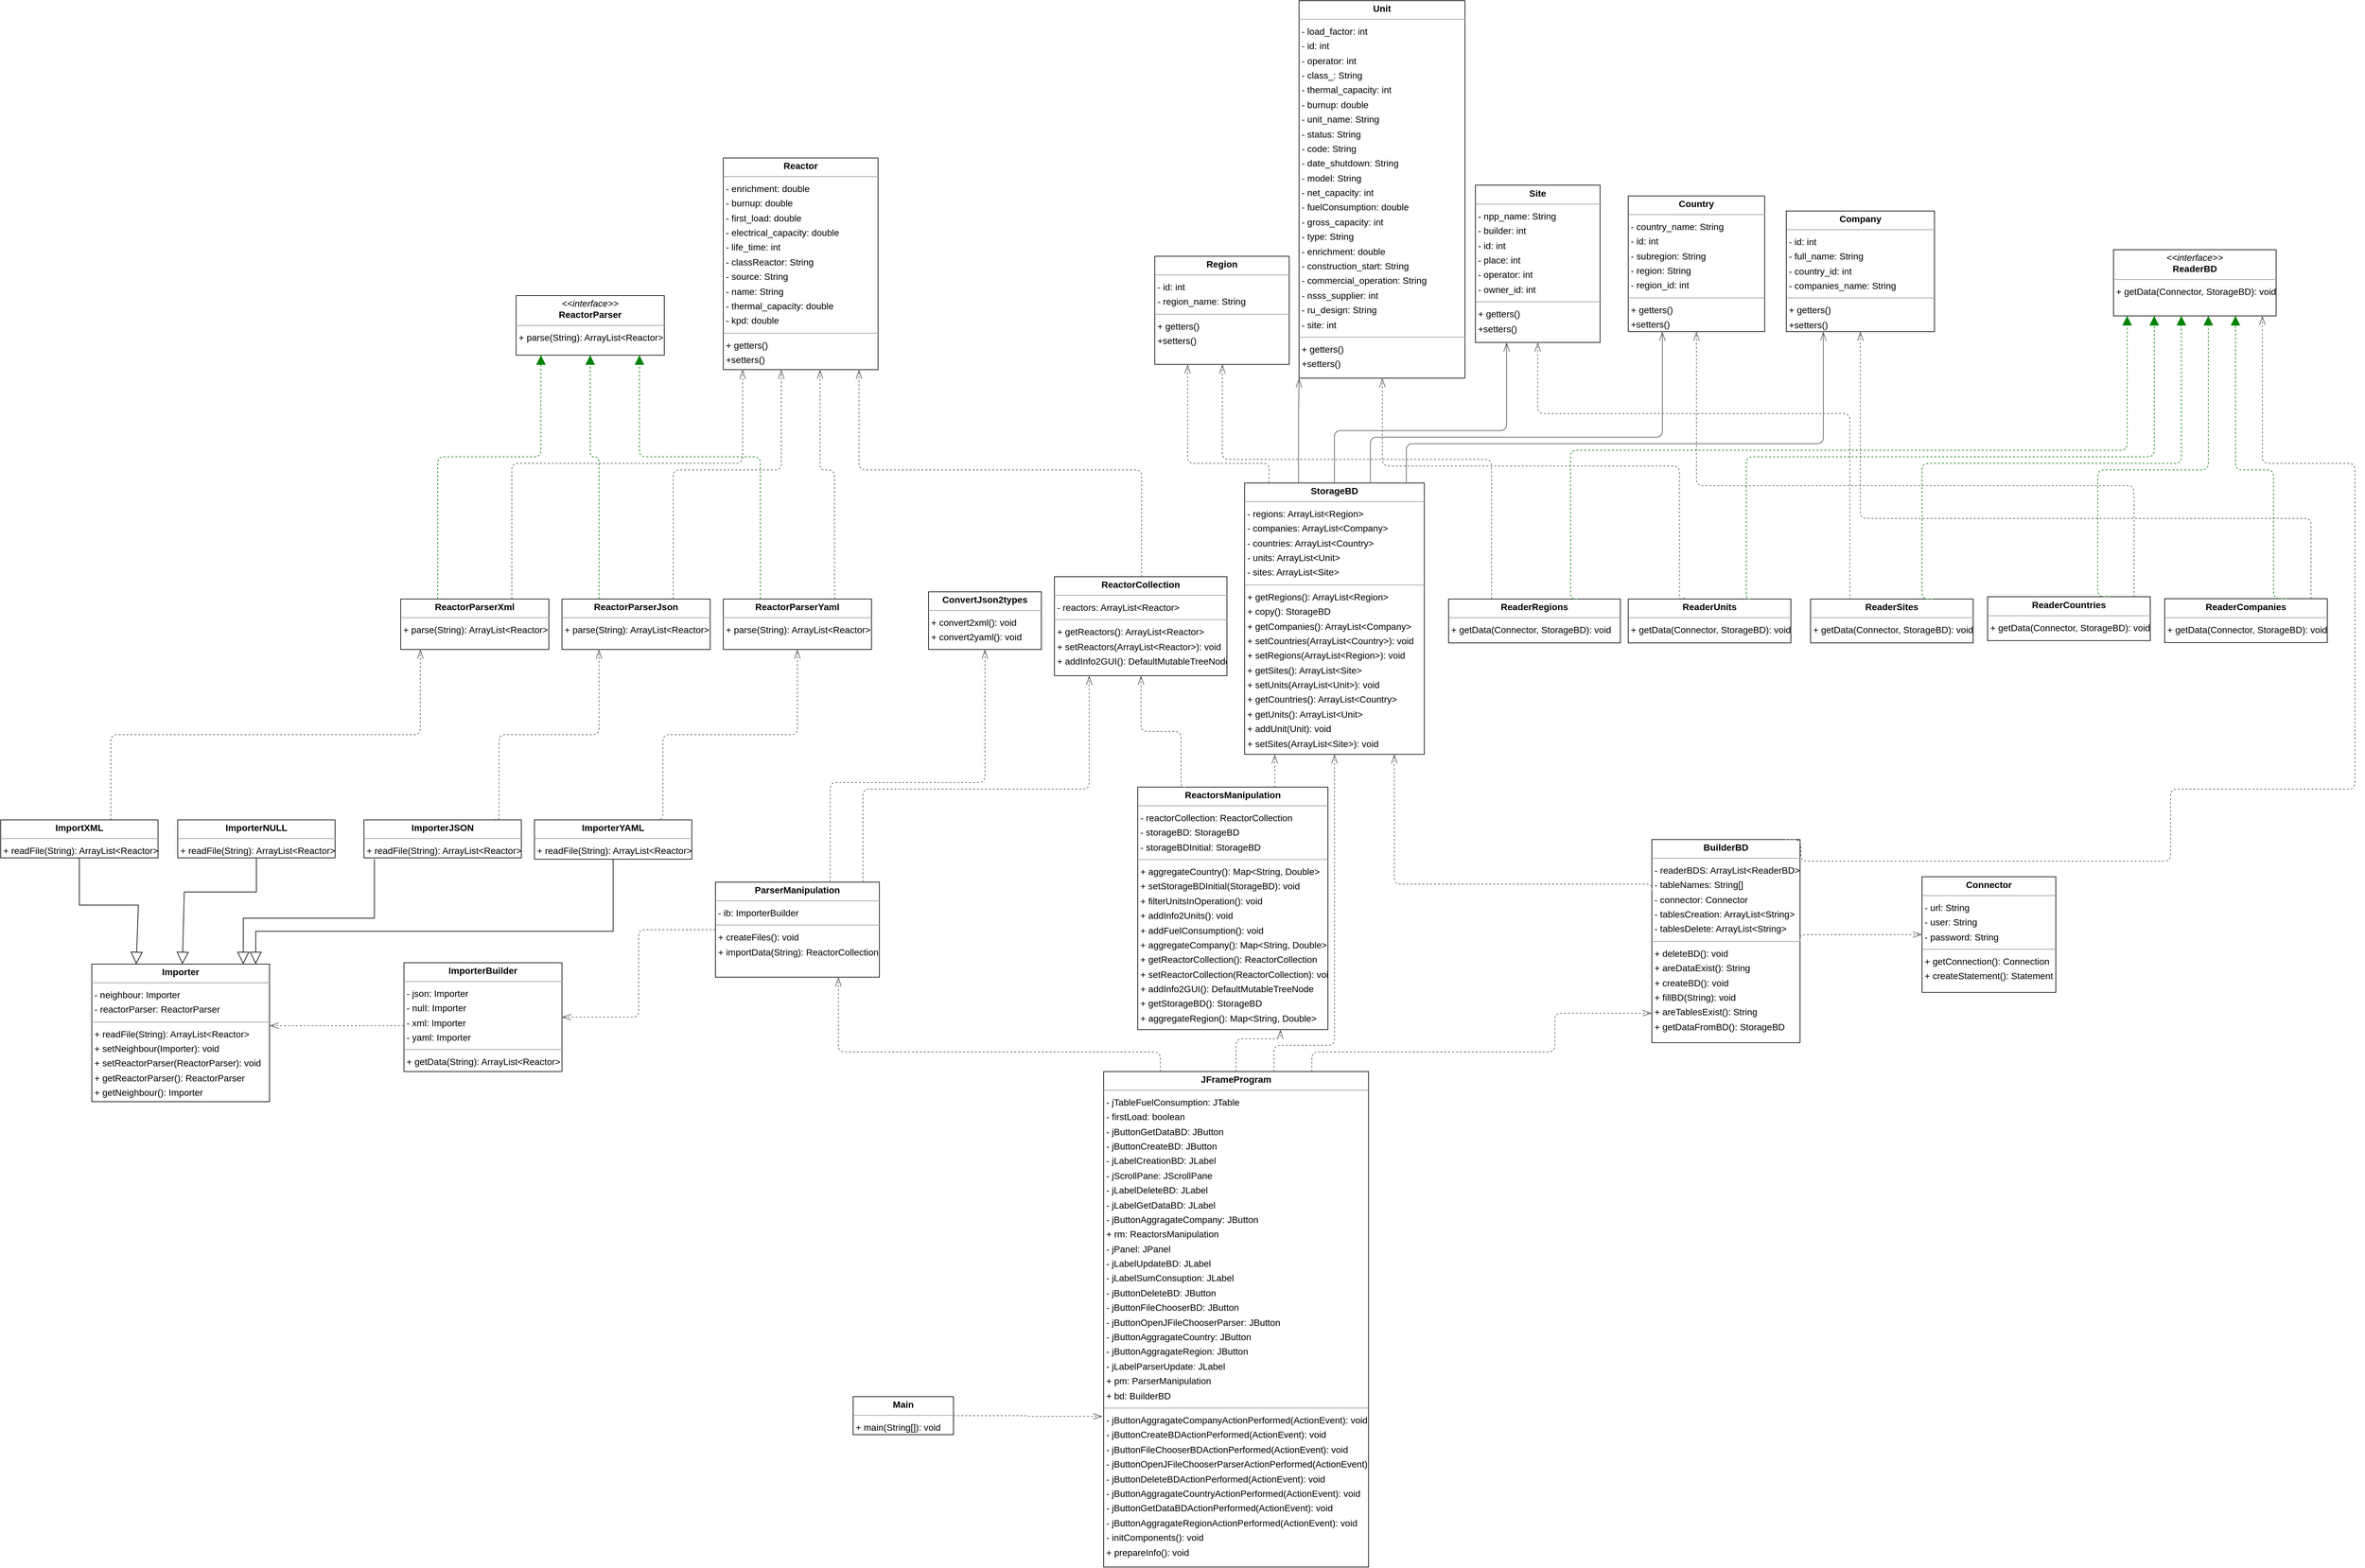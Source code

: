 <mxfile version="20.8.16" type="device"><diagram id="jEGUqI_RYxF84M_RP0Kh" name="Страница 1"><mxGraphModel dx="5100" dy="1270" grid="1" gridSize="10" guides="1" tooltips="1" connect="1" arrows="1" fold="1" page="0" pageScale="1" pageWidth="827" pageHeight="1169" background="none" math="0" shadow="0"><root><mxCell id="0"/><mxCell id="1" parent="0"/><mxCell id="node4" value="&lt;p style=&quot;margin:0px;margin-top:4px;text-align:center;&quot;&gt;&lt;b&gt;BuilderBD&lt;/b&gt;&lt;/p&gt;&lt;hr size=&quot;1&quot;/&gt;&lt;p style=&quot;margin:0 0 0 4px;line-height:1.6;&quot;&gt;- readerBDS: ArrayList&amp;lt;ReaderBD&amp;gt;&lt;br/&gt;- tableNames: String[]&lt;br/&gt;- connector: Connector&lt;br/&gt;- tablesCreation: ArrayList&amp;lt;String&amp;gt;&lt;br/&gt;- tablesDelete: ArrayList&amp;lt;String&amp;gt;&lt;/p&gt;&lt;hr size=&quot;1&quot;/&gt;&lt;p style=&quot;margin:0 0 0 4px;line-height:1.6;&quot;&gt;+ deleteBD(): void&lt;br/&gt;+ areDataExist(): String&lt;br/&gt;+ createBD(): void&lt;br/&gt;+ fillBD(String): void&lt;br/&gt;+ areTablesExist(): String&lt;br/&gt;+ getDataFromBD(): StorageBD&lt;/p&gt;" style="verticalAlign=top;align=left;overflow=fill;fontSize=14;fontFamily=Helvetica;html=1;rounded=0;shadow=0;comic=0;labelBackgroundColor=none;strokeWidth=1;" parent="1" vertex="1"><mxGeometry x="1758" y="2120" width="226" height="310" as="geometry"/></mxCell><mxCell id="node24" value="&lt;p style=&quot;margin:0px;margin-top:4px;text-align:center;&quot;&gt;&lt;b&gt;Company&lt;/b&gt;&lt;/p&gt;&lt;hr size=&quot;1&quot;&gt;&lt;p style=&quot;margin:0 0 0 4px;line-height:1.6;&quot;&gt;- id: int&lt;br&gt;- full_name: String&lt;br&gt;- country_id: int&lt;br&gt;- companies_name: String&lt;/p&gt;&lt;hr size=&quot;1&quot;&gt;&lt;p style=&quot;border-color: var(--border-color); margin: 0px 0px 0px 4px; line-height: 1.6;&quot;&gt;+ getters()&lt;/p&gt;&lt;p style=&quot;border-color: var(--border-color); margin: 0px 0px 0px 4px; line-height: 1.6;&quot;&gt;+setters()&lt;/p&gt;" style="verticalAlign=top;align=left;overflow=fill;fontSize=14;fontFamily=Helvetica;html=1;rounded=0;shadow=0;comic=0;labelBackgroundColor=none;strokeWidth=1;" parent="1" vertex="1"><mxGeometry x="1963" y="1161" width="226" height="184" as="geometry"/></mxCell><mxCell id="node3" value="&lt;p style=&quot;margin:0px;margin-top:4px;text-align:center;&quot;&gt;&lt;b&gt;Connector&lt;/b&gt;&lt;/p&gt;&lt;hr size=&quot;1&quot;/&gt;&lt;p style=&quot;margin:0 0 0 4px;line-height:1.6;&quot;&gt;- url: String&lt;br/&gt;- user: String&lt;br/&gt;- password: String&lt;/p&gt;&lt;hr size=&quot;1&quot;/&gt;&lt;p style=&quot;margin:0 0 0 4px;line-height:1.6;&quot;&gt;+ getConnection(): Connection&lt;br/&gt;+ createStatement(): Statement&lt;/p&gt;" style="verticalAlign=top;align=left;overflow=fill;fontSize=14;fontFamily=Helvetica;html=1;rounded=0;shadow=0;comic=0;labelBackgroundColor=none;strokeWidth=1;" parent="1" vertex="1"><mxGeometry x="2170" y="2176.75" width="204" height="176.5" as="geometry"/></mxCell><mxCell id="node9" value="&lt;p style=&quot;margin:0px;margin-top:4px;text-align:center;&quot;&gt;&lt;b&gt;ConvertJson2types&lt;/b&gt;&lt;/p&gt;&lt;hr size=&quot;1&quot;/&gt;&lt;p style=&quot;margin:0 0 0 4px;line-height:1.6;&quot;&gt;+ convert2xml(): void&lt;br/&gt;+ convert2yaml(): void&lt;/p&gt;" style="verticalAlign=top;align=left;overflow=fill;fontSize=14;fontFamily=Helvetica;html=1;rounded=0;shadow=0;comic=0;labelBackgroundColor=none;strokeWidth=1;" parent="1" vertex="1"><mxGeometry x="655" y="1742" width="172" height="88" as="geometry"/></mxCell><mxCell id="node22" value="&lt;p style=&quot;margin:0px;margin-top:4px;text-align:center;&quot;&gt;&lt;b&gt;Country&lt;/b&gt;&lt;/p&gt;&lt;hr size=&quot;1&quot;&gt;&lt;p style=&quot;margin:0 0 0 4px;line-height:1.6;&quot;&gt;- country_name: String&lt;br&gt;- id: int&lt;br&gt;- subregion: String&lt;br&gt;- region: String&lt;br&gt;- region_id: int&lt;/p&gt;&lt;hr size=&quot;1&quot;&gt;&lt;p style=&quot;border-color: var(--border-color); margin: 0px 0px 0px 4px; line-height: 1.6;&quot;&gt;+ getters()&lt;/p&gt;&lt;p style=&quot;border-color: var(--border-color); margin: 0px 0px 0px 4px; line-height: 1.6;&quot;&gt;+setters()&lt;/p&gt;" style="verticalAlign=top;align=left;overflow=fill;fontSize=14;fontFamily=Helvetica;html=1;rounded=0;shadow=0;comic=0;labelBackgroundColor=none;strokeWidth=1;" parent="1" vertex="1"><mxGeometry x="1722" y="1138" width="208" height="207" as="geometry"/></mxCell><mxCell id="node1" value="&lt;p style=&quot;margin:0px;margin-top:4px;text-align:center;&quot;&gt;&lt;b&gt;JFrameProgram&lt;/b&gt;&lt;/p&gt;&lt;hr size=&quot;1&quot;&gt;&lt;p style=&quot;margin:0 0 0 4px;line-height:1.6;&quot;&gt;- jTableFuelConsumption: JTable&lt;br&gt;- firstLoad: boolean&lt;br&gt;- jButtonGetDataBD: JButton&lt;br&gt;- jButtonCreateBD: JButton&lt;br&gt;- jLabelCreationBD: JLabel&lt;br&gt;- jScrollPane: JScrollPane&lt;br&gt;- jLabelDeleteBD: JLabel&lt;br&gt;- jLabelGetDataBD: JLabel&lt;br&gt;- jButtonAggragateCompany: JButton&lt;br&gt;+ rm: ReactorsManipulation&lt;br&gt;- jPanel: JPanel&lt;br&gt;- jLabelUpdateBD: JLabel&lt;br&gt;- jLabelSumConsuption: JLabel&lt;br&gt;- jButtonDeleteBD: JButton&lt;br&gt;- jButtonFileChooserBD: JButton&lt;br&gt;- jButtonOpenJFileChooserParser: JButton&lt;br&gt;- jButtonAggragateCountry: JButton&lt;br&gt;- jButtonAggragateRegion: JButton&lt;br&gt;- jLabelParserUpdate: JLabel&lt;br&gt;+ pm: ParserManipulation&lt;br&gt;+ bd: BuilderBD&lt;/p&gt;&lt;hr size=&quot;1&quot;&gt;&lt;p style=&quot;margin:0 0 0 4px;line-height:1.6;&quot;&gt;- jButtonAggragateCompanyActionPerformed(ActionEvent): void&lt;br&gt;- jButtonCreateBDActionPerformed(ActionEvent): void&lt;br&gt;- jButtonFileChooserBDActionPerformed(ActionEvent): void&lt;br&gt;- jButtonOpenJFileChooserParserActionPerformed(ActionEvent): void&lt;br&gt;- jButtonDeleteBDActionPerformed(ActionEvent): void&lt;br&gt;- jButtonAggragateCountryActionPerformed(ActionEvent): void&lt;br&gt;- jButtonGetDataBDActionPerformed(ActionEvent): void&lt;br&gt;- jButtonAggragateRegionActionPerformed(ActionEvent): void&lt;br&gt;- initComponents(): void&lt;br&gt;+ prepareInfo(): void&lt;/p&gt;" style="verticalAlign=top;align=left;overflow=fill;fontSize=14;fontFamily=Helvetica;html=1;rounded=0;shadow=0;comic=0;labelBackgroundColor=none;strokeWidth=1;" parent="1" vertex="1"><mxGeometry x="922" y="2474" width="404" height="756" as="geometry"/></mxCell><mxCell id="node0" value="&lt;p style=&quot;margin:0px;margin-top:4px;text-align:center;&quot;&gt;&lt;b&gt;Main&lt;/b&gt;&lt;/p&gt;&lt;hr size=&quot;1&quot;/&gt;&lt;p style=&quot;margin:0 0 0 4px;line-height:1.6;&quot;&gt;+ main(String[]): void&lt;/p&gt;" style="verticalAlign=top;align=left;overflow=fill;fontSize=14;fontFamily=Helvetica;html=1;rounded=0;shadow=0;comic=0;labelBackgroundColor=none;strokeWidth=1;" parent="1" vertex="1"><mxGeometry x="540" y="2970" width="153" height="58" as="geometry"/></mxCell><mxCell id="pfqDNQu1r2BcTJ3Sh5ZF-16" style="html=1;rounded=1;edgeStyle=orthogonalEdgeStyle;dashed=1;startArrow=none;endArrow=openThin;endSize=12;strokeColor=#595959;" edge="1" parent="1" source="node2" target="pfqDNQu1r2BcTJ3Sh5ZF-3"><mxGeometry relative="1" as="geometry"/></mxCell><mxCell id="node2" value="&lt;p style=&quot;border-color: var(--border-color); margin: 4px 0px 0px; text-align: center;&quot;&gt;&lt;b style=&quot;border-color: var(--border-color);&quot;&gt;ParserManipulation&lt;/b&gt;&lt;/p&gt;&lt;hr style=&quot;border-color: var(--border-color);&quot; size=&quot;1&quot;&gt;&lt;p style=&quot;border-color: var(--border-color); margin: 0px 0px 0px 4px; line-height: 1.6;&quot;&gt;- ib: ImporterBuilder&lt;/p&gt;&lt;hr style=&quot;border-color: var(--border-color);&quot; size=&quot;1&quot;&gt;&lt;p style=&quot;border-color: var(--border-color); margin: 0px 0px 0px 4px; line-height: 1.6;&quot;&gt;+ createFiles(): void&lt;br style=&quot;border-color: var(--border-color);&quot;&gt;+ importData(String): ReactorCollection&lt;/p&gt;" style="verticalAlign=top;align=left;overflow=fill;fontSize=14;fontFamily=Helvetica;html=1;rounded=0;shadow=0;comic=0;labelBackgroundColor=none;strokeWidth=1;" parent="1" vertex="1"><mxGeometry x="330" y="2185" width="250" height="145" as="geometry"/></mxCell><mxCell id="node19" value="&lt;p style=&quot;margin:0px;margin-top:4px;text-align:center;&quot;&gt;&lt;b&gt;Reactor&lt;/b&gt;&lt;/p&gt;&lt;hr size=&quot;1&quot;&gt;&lt;p style=&quot;margin:0 0 0 4px;line-height:1.6;&quot;&gt;- enrichment: double&lt;br&gt;- burnup: double&lt;br&gt;- first_load: double&lt;br&gt;- electrical_capacity: double&lt;br&gt;- life_time: int&lt;br&gt;- classReactor: String&lt;br&gt;- source: String&lt;br&gt;- name: String&lt;br&gt;- thermal_capacity: double&lt;br&gt;- kpd: double&lt;/p&gt;&lt;hr size=&quot;1&quot;&gt;&lt;p style=&quot;border-color: var(--border-color); margin: 0px 0px 0px 4px; line-height: 1.6;&quot;&gt;+ getters()&lt;/p&gt;&lt;p style=&quot;border-color: var(--border-color); margin: 0px 0px 0px 4px; line-height: 1.6;&quot;&gt;+setters()&lt;/p&gt;" style="verticalAlign=top;align=left;overflow=fill;fontSize=14;fontFamily=Helvetica;html=1;rounded=0;shadow=0;comic=0;labelBackgroundColor=none;strokeWidth=1;" parent="1" vertex="1"><mxGeometry x="342" y="1080" width="236" height="323" as="geometry"/></mxCell><mxCell id="node11" value="&lt;p style=&quot;margin:0px;margin-top:4px;text-align:center;&quot;&gt;&lt;b&gt;ReactorCollection&lt;/b&gt;&lt;/p&gt;&lt;hr size=&quot;1&quot;/&gt;&lt;p style=&quot;margin:0 0 0 4px;line-height:1.6;&quot;&gt;- reactors: ArrayList&amp;lt;Reactor&amp;gt;&lt;/p&gt;&lt;hr size=&quot;1&quot;/&gt;&lt;p style=&quot;margin:0 0 0 4px;line-height:1.6;&quot;&gt;+ getReactors(): ArrayList&amp;lt;Reactor&amp;gt;&lt;br/&gt;+ setReactors(ArrayList&amp;lt;Reactor&amp;gt;): void&lt;br/&gt;+ addInfo2GUI(): DefaultMutableTreeNode&lt;/p&gt;" style="verticalAlign=top;align=left;overflow=fill;fontSize=14;fontFamily=Helvetica;html=1;rounded=0;shadow=0;comic=0;labelBackgroundColor=none;strokeWidth=1;" parent="1" vertex="1"><mxGeometry x="847" y="1719" width="263" height="151" as="geometry"/></mxCell><mxCell id="node5" value="&lt;p style=&quot;margin:0px;margin-top:4px;text-align:center;&quot;&gt;&lt;i&gt;&amp;lt;&amp;lt;interface&amp;gt;&amp;gt;&lt;/i&gt;&lt;br/&gt;&lt;b&gt;ReactorParser&lt;/b&gt;&lt;/p&gt;&lt;hr size=&quot;1&quot;/&gt;&lt;p style=&quot;margin:0 0 0 4px;line-height:1.6;&quot;&gt;+ parse(String): ArrayList&amp;lt;Reactor&amp;gt;&lt;/p&gt;" style="verticalAlign=top;align=left;overflow=fill;fontSize=14;fontFamily=Helvetica;html=1;rounded=0;shadow=0;comic=0;labelBackgroundColor=none;strokeWidth=1;" parent="1" vertex="1"><mxGeometry x="26" y="1290" width="226" height="91" as="geometry"/></mxCell><mxCell id="node8" value="&lt;p style=&quot;margin:0px;margin-top:4px;text-align:center;&quot;&gt;&lt;b&gt;ReactorParserJson&lt;/b&gt;&lt;/p&gt;&lt;hr size=&quot;1&quot;/&gt;&lt;p style=&quot;margin:0 0 0 4px;line-height:1.6;&quot;&gt;+ parse(String): ArrayList&amp;lt;Reactor&amp;gt;&lt;/p&gt;" style="verticalAlign=top;align=left;overflow=fill;fontSize=14;fontFamily=Helvetica;html=1;rounded=0;shadow=0;comic=0;labelBackgroundColor=none;strokeWidth=1;" parent="1" vertex="1"><mxGeometry x="96" y="1753" width="226" height="77" as="geometry"/></mxCell><mxCell id="node7" value="&lt;p style=&quot;margin:0px;margin-top:4px;text-align:center;&quot;&gt;&lt;b&gt;ReactorParserXml&lt;/b&gt;&lt;/p&gt;&lt;hr size=&quot;1&quot;/&gt;&lt;p style=&quot;margin:0 0 0 4px;line-height:1.6;&quot;&gt;+ parse(String): ArrayList&amp;lt;Reactor&amp;gt;&lt;/p&gt;" style="verticalAlign=top;align=left;overflow=fill;fontSize=14;fontFamily=Helvetica;html=1;rounded=0;shadow=0;comic=0;labelBackgroundColor=none;strokeWidth=1;" parent="1" vertex="1"><mxGeometry x="-150" y="1753" width="226" height="77" as="geometry"/></mxCell><mxCell id="node6" value="&lt;p style=&quot;margin:0px;margin-top:4px;text-align:center;&quot;&gt;&lt;b&gt;ReactorParserYaml&lt;/b&gt;&lt;/p&gt;&lt;hr size=&quot;1&quot;/&gt;&lt;p style=&quot;margin:0 0 0 4px;line-height:1.6;&quot;&gt;+ parse(String): ArrayList&amp;lt;Reactor&amp;gt;&lt;/p&gt;" style="verticalAlign=top;align=left;overflow=fill;fontSize=14;fontFamily=Helvetica;html=1;rounded=0;shadow=0;comic=0;labelBackgroundColor=none;strokeWidth=1;" parent="1" vertex="1"><mxGeometry x="342" y="1753" width="226" height="77" as="geometry"/></mxCell><mxCell id="node10" value="&lt;p style=&quot;margin:0px;margin-top:4px;text-align:center;&quot;&gt;&lt;b&gt;ReactorsManipulation&lt;/b&gt;&lt;/p&gt;&lt;hr size=&quot;1&quot;/&gt;&lt;p style=&quot;margin:0 0 0 4px;line-height:1.6;&quot;&gt;- reactorCollection: ReactorCollection&lt;br/&gt;- storageBD: StorageBD&lt;br/&gt;- storageBDInitial: StorageBD&lt;/p&gt;&lt;hr size=&quot;1&quot;/&gt;&lt;p style=&quot;margin:0 0 0 4px;line-height:1.6;&quot;&gt;+ aggregateCountry(): Map&amp;lt;String, Double&amp;gt;&lt;br/&gt;+ setStorageBDInitial(StorageBD): void&lt;br/&gt;+ filterUnitsInOperation(): void&lt;br/&gt;+ addInfo2Units(): void&lt;br/&gt;+ addFuelConsumption(): void&lt;br/&gt;+ aggregateCompany(): Map&amp;lt;String, Double&amp;gt;&lt;br/&gt;+ getReactorCollection(): ReactorCollection&lt;br/&gt;+ setReactorCollection(ReactorCollection): void&lt;br/&gt;+ addInfo2GUI(): DefaultMutableTreeNode&lt;br/&gt;+ getStorageBD(): StorageBD&lt;br/&gt;+ aggregateRegion(): Map&amp;lt;String, Double&amp;gt;&lt;/p&gt;" style="verticalAlign=top;align=left;overflow=fill;fontSize=14;fontFamily=Helvetica;html=1;rounded=0;shadow=0;comic=0;labelBackgroundColor=none;strokeWidth=1;" parent="1" vertex="1"><mxGeometry x="974" y="2040" width="290" height="370" as="geometry"/></mxCell><mxCell id="node16" value="&lt;p style=&quot;margin:0px;margin-top:4px;text-align:center;&quot;&gt;&lt;i&gt;&amp;lt;&amp;lt;interface&amp;gt;&amp;gt;&lt;/i&gt;&lt;br/&gt;&lt;b&gt;ReaderBD&lt;/b&gt;&lt;/p&gt;&lt;hr size=&quot;1&quot;/&gt;&lt;p style=&quot;margin:0 0 0 4px;line-height:1.6;&quot;&gt;+ getData(Connector, StorageBD): void&lt;/p&gt;" style="verticalAlign=top;align=left;overflow=fill;fontSize=14;fontFamily=Helvetica;html=1;rounded=0;shadow=0;comic=0;labelBackgroundColor=none;strokeWidth=1;" parent="1" vertex="1"><mxGeometry x="2462" y="1220" width="248" height="101" as="geometry"/></mxCell><mxCell id="xd_C0-jMYsEEZgT_6Dw0-5" style="html=1;rounded=1;edgeStyle=orthogonalEdgeStyle;dashed=1;startArrow=none;endArrow=openThin;endSize=12;strokeColor=#595959;exitX=0.900;exitY=0.000;exitDx=0;exitDy=0;" parent="1" source="node14" target="node24" edge="1"><mxGeometry relative="1" as="geometry"><Array as="points"><mxPoint x="2763" y="1630"/><mxPoint x="2076" y="1630"/></Array></mxGeometry></mxCell><mxCell id="node14" value="&lt;p style=&quot;margin:0px;margin-top:4px;text-align:center;&quot;&gt;&lt;b&gt;ReaderCompanies&lt;/b&gt;&lt;/p&gt;&lt;hr size=&quot;1&quot;/&gt;&lt;p style=&quot;margin:0 0 0 4px;line-height:1.6;&quot;&gt;+ getData(Connector, StorageBD): void&lt;/p&gt;" style="verticalAlign=top;align=left;overflow=fill;fontSize=14;fontFamily=Helvetica;html=1;rounded=0;shadow=0;comic=0;labelBackgroundColor=none;strokeWidth=1;" parent="1" vertex="1"><mxGeometry x="2540" y="1752.5" width="248" height="67" as="geometry"/></mxCell><mxCell id="xd_C0-jMYsEEZgT_6Dw0-4" style="html=1;rounded=1;edgeStyle=orthogonalEdgeStyle;dashed=1;startArrow=none;endArrow=openThin;endSize=12;strokeColor=#595959;exitX=0.900;exitY=0.000;exitDx=0;exitDy=0;" parent="1" source="node15" target="node22" edge="1"><mxGeometry relative="1" as="geometry"><Array as="points"><mxPoint x="2493" y="1580"/><mxPoint x="1826" y="1580"/></Array></mxGeometry></mxCell><mxCell id="node15" value="&lt;p style=&quot;margin:0px;margin-top:4px;text-align:center;&quot;&gt;&lt;b&gt;ReaderCountries&lt;/b&gt;&lt;/p&gt;&lt;hr size=&quot;1&quot;/&gt;&lt;p style=&quot;margin:0 0 0 4px;line-height:1.6;&quot;&gt;+ getData(Connector, StorageBD): void&lt;/p&gt;" style="verticalAlign=top;align=left;overflow=fill;fontSize=14;fontFamily=Helvetica;html=1;rounded=0;shadow=0;comic=0;labelBackgroundColor=none;strokeWidth=1;" parent="1" vertex="1"><mxGeometry x="2270" y="1749.5" width="248" height="67" as="geometry"/></mxCell><mxCell id="xd_C0-jMYsEEZgT_6Dw0-1" style="html=1;rounded=1;edgeStyle=orthogonalEdgeStyle;dashed=1;startArrow=none;endArrow=openThin;endSize=12;strokeColor=#595959;exitX=0.25;exitY=0;exitDx=0;exitDy=0;" parent="1" source="node13" target="node21" edge="1"><mxGeometry relative="1" as="geometry"><Array as="points"><mxPoint x="1513" y="1540"/><mxPoint x="1103" y="1540"/></Array></mxGeometry></mxCell><mxCell id="node13" value="&lt;p style=&quot;margin:0px;margin-top:4px;text-align:center;&quot;&gt;&lt;b&gt;ReaderRegions&lt;/b&gt;&lt;/p&gt;&lt;hr size=&quot;1&quot;/&gt;&lt;p style=&quot;margin:0 0 0 4px;line-height:1.6;&quot;&gt;+ getData(Connector, StorageBD): void&lt;/p&gt;" style="verticalAlign=top;align=left;overflow=fill;fontSize=14;fontFamily=Helvetica;html=1;rounded=0;shadow=0;comic=0;labelBackgroundColor=none;strokeWidth=1;" parent="1" vertex="1"><mxGeometry x="1448" y="1753" width="262" height="67" as="geometry"/></mxCell><mxCell id="xd_C0-jMYsEEZgT_6Dw0-3" style="html=1;rounded=1;edgeStyle=orthogonalEdgeStyle;dashed=1;startArrow=none;endArrow=openThin;endSize=12;strokeColor=#595959;exitX=0.25;exitY=0;exitDx=0;exitDy=0;" parent="1" source="node17" target="node23" edge="1"><mxGeometry relative="1" as="geometry"><Array as="points"><mxPoint x="2060" y="1753"/><mxPoint x="2060" y="1470"/><mxPoint x="1584" y="1470"/></Array></mxGeometry></mxCell><mxCell id="node17" value="&lt;p style=&quot;margin:0px;margin-top:4px;text-align:center;&quot;&gt;&lt;b&gt;ReaderSites&lt;/b&gt;&lt;/p&gt;&lt;hr size=&quot;1&quot;/&gt;&lt;p style=&quot;margin:0 0 0 4px;line-height:1.6;&quot;&gt;+ getData(Connector, StorageBD): void&lt;/p&gt;" style="verticalAlign=top;align=left;overflow=fill;fontSize=14;fontFamily=Helvetica;html=1;rounded=0;shadow=0;comic=0;labelBackgroundColor=none;strokeWidth=1;" parent="1" vertex="1"><mxGeometry x="2000" y="1753" width="248" height="67" as="geometry"/></mxCell><mxCell id="xd_C0-jMYsEEZgT_6Dw0-2" style="html=1;rounded=1;edgeStyle=orthogonalEdgeStyle;dashed=1;startArrow=none;endArrow=openThin;endSize=12;strokeColor=#595959;exitX=0.343;exitY=-0.037;exitDx=0;exitDy=0;exitPerimeter=0;" parent="1" source="node18" target="node20" edge="1"><mxGeometry relative="1" as="geometry"><Array as="points"><mxPoint x="1807" y="1753"/><mxPoint x="1800" y="1753"/><mxPoint x="1800" y="1550"/><mxPoint x="1347" y="1550"/></Array></mxGeometry></mxCell><mxCell id="node18" value="&lt;p style=&quot;margin:0px;margin-top:4px;text-align:center;&quot;&gt;&lt;b&gt;ReaderUnits&lt;/b&gt;&lt;/p&gt;&lt;hr size=&quot;1&quot;/&gt;&lt;p style=&quot;margin:0 0 0 4px;line-height:1.6;&quot;&gt;+ getData(Connector, StorageBD): void&lt;/p&gt;" style="verticalAlign=top;align=left;overflow=fill;fontSize=14;fontFamily=Helvetica;html=1;rounded=0;shadow=0;comic=0;labelBackgroundColor=none;strokeWidth=1;" parent="1" vertex="1"><mxGeometry x="1722" y="1753" width="248" height="67" as="geometry"/></mxCell><mxCell id="node21" value="&lt;p style=&quot;margin:0px;margin-top:4px;text-align:center;&quot;&gt;&lt;b&gt;Region&lt;/b&gt;&lt;/p&gt;&lt;hr size=&quot;1&quot;&gt;&lt;p style=&quot;margin:0 0 0 4px;line-height:1.6;&quot;&gt;- id: int&lt;br&gt;- region_name: String&lt;/p&gt;&lt;hr size=&quot;1&quot;&gt;&lt;p style=&quot;border-color: var(--border-color); margin: 0px 0px 0px 4px; line-height: 1.6;&quot;&gt;+ getters()&lt;/p&gt;&lt;p style=&quot;border-color: var(--border-color); margin: 0px 0px 0px 4px; line-height: 1.6;&quot;&gt;+setters()&lt;/p&gt;" style="verticalAlign=top;align=left;overflow=fill;fontSize=14;fontFamily=Helvetica;html=1;rounded=0;shadow=0;comic=0;labelBackgroundColor=none;strokeWidth=1;" parent="1" vertex="1"><mxGeometry x="1000" y="1230" width="205" height="165" as="geometry"/></mxCell><mxCell id="node23" value="&lt;p style=&quot;margin:0px;margin-top:4px;text-align:center;&quot;&gt;&lt;b&gt;Site&lt;/b&gt;&lt;/p&gt;&lt;hr size=&quot;1&quot;&gt;&lt;p style=&quot;margin:0 0 0 4px;line-height:1.6;&quot;&gt;- npp_name: String&lt;br&gt;- builder: int&lt;br&gt;- id: int&lt;br&gt;- place: int&lt;br&gt;- operator: int&lt;br&gt;- owner_id: int&lt;/p&gt;&lt;hr size=&quot;1&quot;&gt;&lt;p style=&quot;border-color: var(--border-color); margin: 0px 0px 0px 4px; line-height: 1.6;&quot;&gt;+ getters()&lt;/p&gt;&lt;p style=&quot;border-color: var(--border-color); margin: 0px 0px 0px 4px; line-height: 1.6;&quot;&gt;+setters()&lt;/p&gt;" style="verticalAlign=top;align=left;overflow=fill;fontSize=14;fontFamily=Helvetica;html=1;rounded=0;shadow=0;comic=0;labelBackgroundColor=none;strokeWidth=1;" parent="1" vertex="1"><mxGeometry x="1489" y="1121.5" width="190" height="240" as="geometry"/></mxCell><mxCell id="node12" value="&lt;p style=&quot;margin:0px;margin-top:4px;text-align:center;&quot;&gt;&lt;b&gt;StorageBD&lt;/b&gt;&lt;/p&gt;&lt;hr size=&quot;1&quot;/&gt;&lt;p style=&quot;margin:0 0 0 4px;line-height:1.6;&quot;&gt;- regions: ArrayList&amp;lt;Region&amp;gt;&lt;br/&gt;- companies: ArrayList&amp;lt;Company&amp;gt;&lt;br/&gt;- countries: ArrayList&amp;lt;Country&amp;gt;&lt;br/&gt;- units: ArrayList&amp;lt;Unit&amp;gt;&lt;br/&gt;- sites: ArrayList&amp;lt;Site&amp;gt;&lt;/p&gt;&lt;hr size=&quot;1&quot;/&gt;&lt;p style=&quot;margin:0 0 0 4px;line-height:1.6;&quot;&gt;+ getRegions(): ArrayList&amp;lt;Region&amp;gt;&lt;br/&gt;+ copy(): StorageBD&lt;br/&gt;+ getCompanies(): ArrayList&amp;lt;Company&amp;gt;&lt;br/&gt;+ setCountries(ArrayList&amp;lt;Country&amp;gt;): void&lt;br/&gt;+ setRegions(ArrayList&amp;lt;Region&amp;gt;): void&lt;br/&gt;+ getSites(): ArrayList&amp;lt;Site&amp;gt;&lt;br/&gt;+ setUnits(ArrayList&amp;lt;Unit&amp;gt;): void&lt;br/&gt;+ getCountries(): ArrayList&amp;lt;Country&amp;gt;&lt;br/&gt;+ getUnits(): ArrayList&amp;lt;Unit&amp;gt;&lt;br/&gt;+ addUnit(Unit): void&lt;br/&gt;+ setSites(ArrayList&amp;lt;Site&amp;gt;): void&lt;br/&gt;+ setCompanies(ArrayList&amp;lt;Company&amp;gt;): void&lt;/p&gt;" style="verticalAlign=top;align=left;overflow=fill;fontSize=14;fontFamily=Helvetica;html=1;rounded=0;shadow=0;comic=0;labelBackgroundColor=none;strokeWidth=1;" parent="1" vertex="1"><mxGeometry x="1137" y="1576" width="274" height="414" as="geometry"/></mxCell><mxCell id="node20" value="&lt;p style=&quot;margin:0px;margin-top:4px;text-align:center;&quot;&gt;&lt;b&gt;Unit&lt;/b&gt;&lt;/p&gt;&lt;hr size=&quot;1&quot;&gt;&lt;p style=&quot;margin:0 0 0 4px;line-height:1.6;&quot;&gt;- load_factor: int&lt;br&gt;- id: int&lt;br&gt;- operator: int&lt;br&gt;- class_: String&lt;br&gt;- thermal_capacity: int&lt;br&gt;- burnup: double&lt;br&gt;- unit_name: String&lt;br&gt;- status: String&lt;br&gt;- code: String&lt;br&gt;- date_shutdown: String&lt;br&gt;- model: String&lt;br&gt;- net_capacity: int&lt;br&gt;- fuelConsumption: double&lt;br&gt;- gross_capacity: int&lt;br&gt;- type: String&lt;br&gt;- enrichment: double&lt;br&gt;- construction_start: String&lt;br&gt;- commercial_operation: String&lt;br&gt;- nsss_supplier: int&lt;br&gt;- ru_design: String&lt;br&gt;- site: int&lt;/p&gt;&lt;hr size=&quot;1&quot;&gt;&lt;p style=&quot;margin:0 0 0 4px;line-height:1.6;&quot;&gt;+ getters()&lt;/p&gt;&lt;p style=&quot;margin:0 0 0 4px;line-height:1.6;&quot;&gt;+setters()&lt;/p&gt;" style="verticalAlign=top;align=left;overflow=fill;fontSize=14;fontFamily=Helvetica;html=1;rounded=0;shadow=0;comic=0;labelBackgroundColor=none;strokeWidth=1;" parent="1" vertex="1"><mxGeometry x="1220" y="840" width="253" height="576" as="geometry"/></mxCell><mxCell id="edge45" value="" style="html=1;rounded=1;edgeStyle=orthogonalEdgeStyle;dashed=1;startArrow=none;endArrow=openThin;endSize=12;strokeColor=#595959;exitX=1;exitY=0.5;exitDx=0;exitDy=0;entryX=0;entryY=0.5;entryDx=0;entryDy=0;" parent="1" source="node4" target="node3" edge="1"><mxGeometry width="50" height="50" relative="1" as="geometry"><Array as="points"><mxPoint x="2140" y="2265"/><mxPoint x="2140" y="2265"/></Array></mxGeometry></mxCell><mxCell id="edge25" value="" style="html=1;rounded=1;edgeStyle=orthogonalEdgeStyle;dashed=1;startArrow=none;endArrow=openThin;endSize=12;strokeColor=#595959;exitX=0.900;exitY=0.000;exitDx=0;exitDy=0;" parent="1" source="node4" target="node16" edge="1"><mxGeometry width="50" height="50" relative="1" as="geometry"><Array as="points"><mxPoint x="1985" y="2153"/><mxPoint x="2549" y="2153"/><mxPoint x="2549" y="2043"/><mxPoint x="2830" y="2043"/><mxPoint x="2830" y="1546"/><mxPoint x="2689" y="1546"/></Array></mxGeometry></mxCell><mxCell id="edge38" value="" style="html=1;rounded=1;edgeStyle=orthogonalEdgeStyle;dashed=1;startArrow=none;endArrow=openThin;endSize=12;strokeColor=#595959;exitX=0;exitY=0.25;exitDx=0;exitDy=0;entryX=0.833;entryY=1.000;entryDx=0;entryDy=0;" parent="1" source="node4" target="node12" edge="1"><mxGeometry width="50" height="50" relative="1" as="geometry"><Array as="points"><mxPoint x="1365" y="2188"/></Array></mxGeometry></mxCell><mxCell id="edge34" value="" style="html=1;rounded=1;edgeStyle=orthogonalEdgeStyle;dashed=1;startArrow=none;endArrow=openThin;endSize=12;strokeColor=#595959;exitX=0.786;exitY=0.000;exitDx=0;exitDy=0;" parent="1" source="node1" edge="1"><mxGeometry width="50" height="50" relative="1" as="geometry"><Array as="points"><mxPoint x="1240" y="2444"/><mxPoint x="1610" y="2444"/><mxPoint x="1610" y="2385"/></Array><mxPoint x="1758" y="2385" as="targetPoint"/></mxGeometry></mxCell><mxCell id="edge44" value="" style="html=1;rounded=1;edgeStyle=orthogonalEdgeStyle;dashed=1;startArrow=none;endArrow=openThin;endSize=12;strokeColor=#595959;exitX=0.214;exitY=0.000;exitDx=0;exitDy=0;entryX=0.750;entryY=1.000;entryDx=0;entryDy=0;" parent="1" source="node1" target="node2" edge="1"><mxGeometry width="50" height="50" relative="1" as="geometry"><Array as="points"><mxPoint x="1008" y="2444"/><mxPoint x="518" y="2444"/></Array></mxGeometry></mxCell><mxCell id="edge37" value="" style="html=1;rounded=1;edgeStyle=orthogonalEdgeStyle;dashed=1;startArrow=none;endArrow=openThin;endSize=12;strokeColor=#595959;exitX=0.500;exitY=0.000;exitDx=0;exitDy=0;entryX=0.750;entryY=1.000;entryDx=0;entryDy=0;" parent="1" source="node1" target="node10" edge="1"><mxGeometry width="50" height="50" relative="1" as="geometry"><Array as="points"><mxPoint x="1124" y="2424"/><mxPoint x="1191" y="2424"/></Array></mxGeometry></mxCell><mxCell id="edge14" value="" style="html=1;rounded=1;edgeStyle=orthogonalEdgeStyle;dashed=1;startArrow=none;endArrow=openThin;endSize=12;strokeColor=#595959;exitX=0.643;exitY=0.000;exitDx=0;exitDy=0;entryX=0.500;entryY=1.000;entryDx=0;entryDy=0;" parent="1" source="node1" target="node12" edge="1"><mxGeometry width="50" height="50" relative="1" as="geometry"><Array as="points"><mxPoint x="1181" y="2434"/><mxPoint x="1274" y="2434"/></Array></mxGeometry></mxCell><mxCell id="edge35" value="" style="html=1;rounded=1;edgeStyle=orthogonalEdgeStyle;dashed=1;startArrow=none;endArrow=openThin;endSize=12;strokeColor=#595959;exitX=1;exitY=0.5;exitDx=0;exitDy=0;entryX=-0.005;entryY=0.696;entryDx=0;entryDy=0;entryPerimeter=0;" parent="1" source="node0" target="node1" edge="1"><mxGeometry width="50" height="50" relative="1" as="geometry"><Array as="points"/></mxGeometry></mxCell><mxCell id="edge18" value="" style="html=1;rounded=1;edgeStyle=orthogonalEdgeStyle;dashed=1;startArrow=none;endArrow=openThin;endSize=12;strokeColor=#595959;exitX=0.700;exitY=0.000;exitDx=0;exitDy=0;entryX=0.500;entryY=1.000;entryDx=0;entryDy=0;" parent="1" source="node2" target="node9" edge="1"><mxGeometry width="50" height="50" relative="1" as="geometry"><Array as="points"><mxPoint x="505" y="2033"/><mxPoint x="741" y="2033"/></Array></mxGeometry></mxCell><mxCell id="edge11" value="" style="html=1;rounded=1;edgeStyle=orthogonalEdgeStyle;dashed=1;startArrow=none;endArrow=openThin;endSize=12;strokeColor=#595959;exitX=0.900;exitY=0.000;exitDx=0;exitDy=0;" parent="1" source="node2" target="node11" edge="1"><mxGeometry width="50" height="50" relative="1" as="geometry"><Array as="points"><mxPoint x="555" y="2043"/><mxPoint x="900" y="2043"/></Array></mxGeometry></mxCell><mxCell id="edge23" value="" style="html=1;rounded=1;edgeStyle=orthogonalEdgeStyle;dashed=1;startArrow=none;endArrow=openThin;endSize=12;strokeColor=#595959;" parent="1" target="node19" edge="1"><mxGeometry width="50" height="50" relative="1" as="geometry"><Array as="points"><mxPoint x="980" y="1556"/><mxPoint x="549" y="1556"/></Array><mxPoint x="980" y="1719" as="sourcePoint"/></mxGeometry></mxCell><mxCell id="edge33" value="" style="html=1;rounded=1;edgeStyle=orthogonalEdgeStyle;dashed=1;startArrow=none;endArrow=openThin;endSize=12;strokeColor=#595959;exitX=0.750;exitY=0.001;exitDx=0;exitDy=0;entryX=0.375;entryY=1.000;entryDx=0;entryDy=0;" parent="1" source="node8" target="node19" edge="1"><mxGeometry width="50" height="50" relative="1" as="geometry"><Array as="points"><mxPoint x="266" y="1556"/><mxPoint x="431" y="1556"/></Array></mxGeometry></mxCell><mxCell id="edge2" value="" style="html=1;rounded=1;edgeStyle=orthogonalEdgeStyle;dashed=1;startArrow=none;endArrow=block;endSize=12;strokeColor=#008200;exitX=0.250;exitY=0.000;exitDx=0;exitDy=0;entryX=0.500;entryY=1.001;entryDx=0;entryDy=0;" parent="1" source="node8" target="node5" edge="1"><mxGeometry width="50" height="50" relative="1" as="geometry"><Array as="points"><mxPoint x="153" y="1536"/><mxPoint x="139" y="1536"/></Array></mxGeometry></mxCell><mxCell id="edge27" value="" style="html=1;rounded=1;edgeStyle=orthogonalEdgeStyle;dashed=1;startArrow=none;endArrow=openThin;endSize=12;strokeColor=#595959;exitX=0.750;exitY=0.000;exitDx=0;exitDy=0;entryX=0.125;entryY=1.000;entryDx=0;entryDy=0;" parent="1" source="node7" target="node19" edge="1"><mxGeometry width="50" height="50" relative="1" as="geometry"><Array as="points"><mxPoint x="20" y="1546"/><mxPoint x="372" y="1546"/></Array></mxGeometry></mxCell><mxCell id="edge0" value="" style="html=1;rounded=1;edgeStyle=orthogonalEdgeStyle;dashed=1;startArrow=none;endArrow=block;endSize=12;strokeColor=#008200;exitX=0.250;exitY=0.000;exitDx=0;exitDy=0;entryX=0.167;entryY=1.001;entryDx=0;entryDy=0;" parent="1" source="node7" target="node5" edge="1"><mxGeometry width="50" height="50" relative="1" as="geometry"><Array as="points"><mxPoint x="-93" y="1536"/><mxPoint x="64" y="1536"/></Array></mxGeometry></mxCell><mxCell id="edge43" value="" style="html=1;rounded=1;edgeStyle=orthogonalEdgeStyle;dashed=1;startArrow=none;endArrow=openThin;endSize=12;strokeColor=#595959;exitX=0.750;exitY=0.001;exitDx=0;exitDy=0;entryX=0.625;entryY=1.000;entryDx=0;entryDy=0;" parent="1" source="node6" target="node19" edge="1"><mxGeometry width="50" height="50" relative="1" as="geometry"><Array as="points"><mxPoint x="512" y="1556"/><mxPoint x="490" y="1556"/></Array></mxGeometry></mxCell><mxCell id="edge1" value="" style="html=1;rounded=1;edgeStyle=orthogonalEdgeStyle;dashed=1;startArrow=none;endArrow=block;endSize=12;strokeColor=#008200;exitX=0.250;exitY=0.000;exitDx=0;exitDy=0;entryX=0.833;entryY=1.001;entryDx=0;entryDy=0;" parent="1" source="node6" target="node5" edge="1"><mxGeometry width="50" height="50" relative="1" as="geometry"><Array as="points"><mxPoint x="399" y="1536"/><mxPoint x="214" y="1536"/></Array></mxGeometry></mxCell><mxCell id="edge22" value="" style="html=1;rounded=1;edgeStyle=orthogonalEdgeStyle;dashed=1;startArrow=none;endArrow=openThin;endSize=12;strokeColor=#595959;exitX=0.25;exitY=0;exitDx=0;exitDy=0;" parent="1" source="node10" target="node11" edge="1"><mxGeometry width="50" height="50" relative="1" as="geometry"><Array as="points"><mxPoint x="1040" y="2040"/><mxPoint x="1040" y="1955"/><mxPoint x="979" y="1955"/></Array></mxGeometry></mxCell><mxCell id="edge20" value="" style="html=1;rounded=1;edgeStyle=orthogonalEdgeStyle;dashed=1;startArrow=none;endArrow=openThin;endSize=12;strokeColor=#595959;" parent="1" target="node12" edge="1"><mxGeometry width="50" height="50" relative="1" as="geometry"><Array as="points"><mxPoint x="1183" y="2040"/></Array><mxPoint x="1183" y="2040" as="sourcePoint"/></mxGeometry></mxCell><mxCell id="edge4" value="" style="html=1;rounded=1;edgeStyle=orthogonalEdgeStyle;dashed=1;startArrow=none;endArrow=block;endSize=12;strokeColor=#008200;exitX=0.750;exitY=0.001;exitDx=0;exitDy=0;entryX=0.750;entryY=1.000;entryDx=0;entryDy=0;" parent="1" source="node14" target="node16" edge="1"><mxGeometry width="50" height="50" relative="1" as="geometry"><Array as="points"><mxPoint x="2706" y="1556"/><mxPoint x="2648" y="1556"/></Array></mxGeometry></mxCell><mxCell id="edge7" value="" style="html=1;rounded=1;edgeStyle=orthogonalEdgeStyle;dashed=1;startArrow=none;endArrow=block;endSize=12;strokeColor=#008200;exitX=0.750;exitY=0.001;exitDx=0;exitDy=0;entryX=0.583;entryY=1.000;entryDx=0;entryDy=0;" parent="1" source="node15" target="node16" edge="1"><mxGeometry width="50" height="50" relative="1" as="geometry"><Array as="points"><mxPoint x="2438" y="1556"/><mxPoint x="2607" y="1556"/></Array></mxGeometry></mxCell><mxCell id="edge6" value="" style="html=1;rounded=1;edgeStyle=orthogonalEdgeStyle;dashed=1;startArrow=none;endArrow=block;endSize=12;strokeColor=#008200;exitX=0.750;exitY=0.001;exitDx=0;exitDy=0;entryX=0.083;entryY=1.001;entryDx=0;entryDy=0;" parent="1" source="node13" target="node16" edge="1"><mxGeometry width="50" height="50" relative="1" as="geometry"><Array as="points"><mxPoint x="1634" y="1526"/><mxPoint x="2483" y="1526"/></Array></mxGeometry></mxCell><mxCell id="edge5" value="" style="html=1;rounded=1;edgeStyle=orthogonalEdgeStyle;dashed=1;startArrow=none;endArrow=block;endSize=12;strokeColor=#008200;exitX=0.750;exitY=0.000;exitDx=0;exitDy=0;entryX=0.417;entryY=1.001;entryDx=0;entryDy=0;" parent="1" source="node17" target="node16" edge="1"><mxGeometry width="50" height="50" relative="1" as="geometry"><Array as="points"><mxPoint x="2170" y="1546"/><mxPoint x="2565" y="1546"/></Array></mxGeometry></mxCell><mxCell id="edge3" value="" style="html=1;rounded=1;edgeStyle=orthogonalEdgeStyle;dashed=1;startArrow=none;endArrow=block;endSize=12;strokeColor=#008200;exitX=0.750;exitY=0.000;exitDx=0;exitDy=0;entryX=0.250;entryY=1.001;entryDx=0;entryDy=0;" parent="1" source="node18" target="node16" edge="1"><mxGeometry width="50" height="50" relative="1" as="geometry"><Array as="points"><mxPoint x="1902" y="1536"/><mxPoint x="2524" y="1536"/></Array></mxGeometry></mxCell><mxCell id="edge32" value="" style="html=1;rounded=1;edgeStyle=orthogonalEdgeStyle;dashed=0;startArrow=diamondThinstartSize=12;endArrow=openThin;endSize=12;strokeColor=#595959;exitX=0.900;exitY=0.000;exitDx=0;exitDy=0;entryX=0.250;entryY=1.000;entryDx=0;entryDy=0;" parent="1" source="node12" target="node24" edge="1"><mxGeometry width="50" height="50" relative="1" as="geometry"><Array as="points"><mxPoint x="1384" y="1516"/><mxPoint x="2019" y="1516"/></Array></mxGeometry></mxCell><mxCell id="edge12" value="" style="html=1;rounded=1;edgeStyle=orthogonalEdgeStyle;dashed=0;startArrow=diamondThinstartSize=12;endArrow=openThin;endSize=12;strokeColor=#595959;exitX=0.700;exitY=0.000;exitDx=0;exitDy=0;entryX=0.250;entryY=1.000;entryDx=0;entryDy=0;" parent="1" source="node12" target="node22" edge="1"><mxGeometry width="50" height="50" relative="1" as="geometry"><Array as="points"><mxPoint x="1329" y="1506"/><mxPoint x="1774" y="1506"/></Array></mxGeometry></mxCell><mxCell id="edge9" value="" style="html=1;rounded=1;edgeStyle=orthogonalEdgeStyle;dashed=1;startArrow=none;endArrow=openThin;endSize=12;strokeColor=#595959;exitX=0.136;exitY=-0.001;exitDx=0;exitDy=0;exitPerimeter=0;" parent="1" source="node12" target="node21" edge="1"><mxGeometry width="50" height="50" relative="1" as="geometry"><Array as="points"><mxPoint x="1174" y="1546"/><mxPoint x="1050" y="1546"/></Array></mxGeometry></mxCell><mxCell id="edge16" value="" style="html=1;rounded=1;edgeStyle=orthogonalEdgeStyle;dashed=0;startArrow=diamondThinstartSize=12;endArrow=openThin;endSize=12;strokeColor=#595959;exitX=0.500;exitY=0.000;exitDx=0;exitDy=0;entryX=0.250;entryY=1.000;entryDx=0;entryDy=0;" parent="1" source="node12" target="node23" edge="1"><mxGeometry width="50" height="50" relative="1" as="geometry"><Array as="points"><mxPoint x="1274" y="1496"/><mxPoint x="1537" y="1496"/></Array></mxGeometry></mxCell><mxCell id="edge39" value="" style="html=1;rounded=1;edgeStyle=orthogonalEdgeStyle;dashed=0;startArrow=diamondThinstartSize=12;endArrow=openThin;endSize=12;strokeColor=#595959;exitX=0.300;exitY=0.000;exitDx=0;exitDy=0;entryX=0;entryY=1;entryDx=0;entryDy=0;" parent="1" source="node12" target="node20" edge="1"><mxGeometry width="50" height="50" relative="1" as="geometry"><Array as="points"><mxPoint x="1220" y="1470"/><mxPoint x="1220" y="1470"/></Array><mxPoint x="1290" y="1440" as="targetPoint"/></mxGeometry></mxCell><mxCell id="pfqDNQu1r2BcTJ3Sh5ZF-18" style="endArrow=block;endSize=16;endFill=0;html=1;rounded=0;entryX=0.25;entryY=0;entryDx=0;entryDy=0;" edge="1" parent="1" source="pfqDNQu1r2BcTJ3Sh5ZF-1" target="pfqDNQu1r2BcTJ3Sh5ZF-2"><mxGeometry relative="1" as="geometry"><mxPoint x="-550" y="2300" as="targetPoint"/><Array as="points"><mxPoint x="-640" y="2220"/><mxPoint x="-550" y="2220"/></Array></mxGeometry></mxCell><mxCell id="pfqDNQu1r2BcTJ3Sh5ZF-23" style="html=1;rounded=1;edgeStyle=orthogonalEdgeStyle;dashed=1;startArrow=none;endArrow=openThin;endSize=12;strokeColor=#595959;exitX=0.700;exitY=0.000;exitDx=0;exitDy=0;" edge="1" parent="1" source="pfqDNQu1r2BcTJ3Sh5ZF-1"><mxGeometry relative="1" as="geometry"><mxPoint x="-120" y="1830" as="targetPoint"/><Array as="points"><mxPoint x="-592" y="1960"/><mxPoint x="-120" y="1960"/><mxPoint x="-120" y="1830"/></Array></mxGeometry></mxCell><mxCell id="pfqDNQu1r2BcTJ3Sh5ZF-1" value="&lt;p style=&quot;margin:0px;margin-top:4px;text-align:center;&quot;&gt;&lt;b&gt;ImportXML&lt;/b&gt;&lt;/p&gt;&lt;hr size=&quot;1&quot;/&gt;&lt;p style=&quot;margin:0 0 0 4px;line-height:1.6;&quot;&gt;+ readFile(String): ArrayList&amp;lt;Reactor&amp;gt;&lt;/p&gt;" style="verticalAlign=top;align=left;overflow=fill;fontSize=14;fontFamily=Helvetica;html=1;rounded=0;shadow=0;comic=0;labelBackgroundColor=none;strokeWidth=1;" vertex="1" parent="1"><mxGeometry x="-760" y="2090" width="240" height="58" as="geometry"/></mxCell><mxCell id="pfqDNQu1r2BcTJ3Sh5ZF-2" value="&lt;p style=&quot;margin:0px;margin-top:4px;text-align:center;&quot;&gt;&lt;b&gt;Importer&lt;/b&gt;&lt;/p&gt;&lt;hr size=&quot;1&quot;/&gt;&lt;p style=&quot;margin:0 0 0 4px;line-height:1.6;&quot;&gt;- neighbour: Importer&lt;br/&gt;- reactorParser: ReactorParser&lt;/p&gt;&lt;hr size=&quot;1&quot;/&gt;&lt;p style=&quot;margin:0 0 0 4px;line-height:1.6;&quot;&gt;+ readFile(String): ArrayList&amp;lt;Reactor&amp;gt;&lt;br/&gt;+ setNeighbour(Importer): void&lt;br/&gt;+ setReactorParser(ReactorParser): void&lt;br/&gt;+ getReactorParser(): ReactorParser&lt;br/&gt;+ getNeighbour(): Importer&lt;/p&gt;" style="verticalAlign=top;align=left;overflow=fill;fontSize=14;fontFamily=Helvetica;html=1;rounded=0;shadow=0;comic=0;labelBackgroundColor=none;strokeWidth=1;" vertex="1" parent="1"><mxGeometry x="-621" y="2310" width="271" height="210" as="geometry"/></mxCell><mxCell id="pfqDNQu1r2BcTJ3Sh5ZF-17" style="html=1;rounded=1;edgeStyle=orthogonalEdgeStyle;dashed=1;startArrow=none;endArrow=openThin;endSize=12;strokeColor=#595959;" edge="1" parent="1" source="pfqDNQu1r2BcTJ3Sh5ZF-3" target="pfqDNQu1r2BcTJ3Sh5ZF-2"><mxGeometry relative="1" as="geometry"><Array as="points"><mxPoint x="-230" y="2404"/><mxPoint x="-230" y="2404"/></Array></mxGeometry></mxCell><mxCell id="pfqDNQu1r2BcTJ3Sh5ZF-3" value="&lt;p style=&quot;margin:0px;margin-top:4px;text-align:center;&quot;&gt;&lt;b&gt;ImporterBuilder&lt;/b&gt;&lt;/p&gt;&lt;hr size=&quot;1&quot;/&gt;&lt;p style=&quot;margin:0 0 0 4px;line-height:1.6;&quot;&gt;- json: Importer&lt;br/&gt;- nulI: Importer&lt;br/&gt;- xml: Importer&lt;br/&gt;- yaml: Importer&lt;/p&gt;&lt;hr size=&quot;1&quot;/&gt;&lt;p style=&quot;margin:0 0 0 4px;line-height:1.6;&quot;&gt;+ getData(String): ArrayList&amp;lt;Reactor&amp;gt;&lt;br/&gt;- setParam(): void&lt;/p&gt;" style="verticalAlign=top;align=left;overflow=fill;fontSize=14;fontFamily=Helvetica;html=1;rounded=0;shadow=0;comic=0;labelBackgroundColor=none;strokeWidth=1;" vertex="1" parent="1"><mxGeometry x="-145" y="2308" width="241" height="166" as="geometry"/></mxCell><mxCell id="pfqDNQu1r2BcTJ3Sh5ZF-21" style="endArrow=block;endSize=16;endFill=0;html=1;rounded=0;entryX=0.852;entryY=0;entryDx=0;entryDy=0;entryPerimeter=0;" edge="1" parent="1" target="pfqDNQu1r2BcTJ3Sh5ZF-2"><mxGeometry relative="1" as="geometry"><mxPoint x="-190" y="2150" as="sourcePoint"/><Array as="points"><mxPoint x="-190" y="2240"/><mxPoint x="-390" y="2240"/></Array></mxGeometry></mxCell><mxCell id="pfqDNQu1r2BcTJ3Sh5ZF-24" style="html=1;rounded=1;edgeStyle=orthogonalEdgeStyle;dashed=1;startArrow=none;endArrow=openThin;endSize=12;strokeColor=#595959;exitX=0.833;exitY=-0.02;exitDx=0;exitDy=0;entryX=0.25;entryY=1;entryDx=0;entryDy=0;exitPerimeter=0;" edge="1" parent="1" source="pfqDNQu1r2BcTJ3Sh5ZF-4" target="node8"><mxGeometry relative="1" as="geometry"><Array as="points"><mxPoint y="2090"/><mxPoint y="1960"/><mxPoint x="152" y="1960"/></Array></mxGeometry></mxCell><mxCell id="pfqDNQu1r2BcTJ3Sh5ZF-4" value="&lt;p style=&quot;margin:0px;margin-top:4px;text-align:center;&quot;&gt;&lt;b&gt;ImporterJSON&lt;/b&gt;&lt;/p&gt;&lt;hr size=&quot;1&quot;/&gt;&lt;p style=&quot;margin:0 0 0 4px;line-height:1.6;&quot;&gt;+ readFile(String): ArrayList&amp;lt;Reactor&amp;gt;&lt;/p&gt;" style="verticalAlign=top;align=left;overflow=fill;fontSize=14;fontFamily=Helvetica;html=1;rounded=0;shadow=0;comic=0;labelBackgroundColor=none;strokeWidth=1;" vertex="1" parent="1"><mxGeometry x="-206" y="2090" width="240" height="58" as="geometry"/></mxCell><mxCell id="pfqDNQu1r2BcTJ3Sh5ZF-20" style="endArrow=block;endSize=16;endFill=0;html=1;rounded=0;" edge="1" parent="1" source="pfqDNQu1r2BcTJ3Sh5ZF-5" target="pfqDNQu1r2BcTJ3Sh5ZF-2"><mxGeometry relative="1" as="geometry"><Array as="points"><mxPoint x="-370" y="2200"/><mxPoint x="-480" y="2200"/></Array></mxGeometry></mxCell><mxCell id="pfqDNQu1r2BcTJ3Sh5ZF-5" value="&lt;p style=&quot;margin:0px;margin-top:4px;text-align:center;&quot;&gt;&lt;b&gt;ImporterNULL&lt;/b&gt;&lt;/p&gt;&lt;hr size=&quot;1&quot;/&gt;&lt;p style=&quot;margin:0 0 0 4px;line-height:1.6;&quot;&gt;+ readFile(String): ArrayList&amp;lt;Reactor&amp;gt;&lt;/p&gt;" style="verticalAlign=top;align=left;overflow=fill;fontSize=14;fontFamily=Helvetica;html=1;rounded=0;shadow=0;comic=0;labelBackgroundColor=none;strokeWidth=1;" vertex="1" parent="1"><mxGeometry x="-490" y="2090" width="240" height="58" as="geometry"/></mxCell><mxCell id="pfqDNQu1r2BcTJ3Sh5ZF-22" style="endArrow=block;endSize=16;endFill=0;html=1;rounded=0;entryX=0.922;entryY=0;entryDx=0;entryDy=0;entryPerimeter=0;" edge="1" parent="1" source="pfqDNQu1r2BcTJ3Sh5ZF-6" target="pfqDNQu1r2BcTJ3Sh5ZF-2"><mxGeometry relative="1" as="geometry"><Array as="points"><mxPoint x="174" y="2260"/><mxPoint x="-371" y="2260"/></Array></mxGeometry></mxCell><mxCell id="pfqDNQu1r2BcTJ3Sh5ZF-25" style="html=1;rounded=1;edgeStyle=orthogonalEdgeStyle;dashed=1;startArrow=none;endArrow=openThin;endSize=12;strokeColor=#595959;exitX=0.700;exitY=0.000;exitDx=0;exitDy=0;entryX=0.500;entryY=1.000;entryDx=0;entryDy=0;" edge="1" parent="1" source="pfqDNQu1r2BcTJ3Sh5ZF-6" target="node6"><mxGeometry relative="1" as="geometry"><Array as="points"><mxPoint x="250" y="2090"/><mxPoint x="250" y="1960"/><mxPoint x="455" y="1960"/></Array></mxGeometry></mxCell><mxCell id="pfqDNQu1r2BcTJ3Sh5ZF-6" value="&lt;p style=&quot;margin:0px;margin-top:4px;text-align:center;&quot;&gt;&lt;b&gt;ImporterYAML&lt;/b&gt;&lt;/p&gt;&lt;hr size=&quot;1&quot;/&gt;&lt;p style=&quot;margin:0 0 0 4px;line-height:1.6;&quot;&gt;+ readFile(String): ArrayList&amp;lt;Reactor&amp;gt;&lt;/p&gt;" style="verticalAlign=top;align=left;overflow=fill;fontSize=14;fontFamily=Helvetica;html=1;rounded=0;shadow=0;comic=0;labelBackgroundColor=none;strokeWidth=1;" vertex="1" parent="1"><mxGeometry x="54" y="2090" width="240" height="60" as="geometry"/></mxCell></root></mxGraphModel></diagram></mxfile>